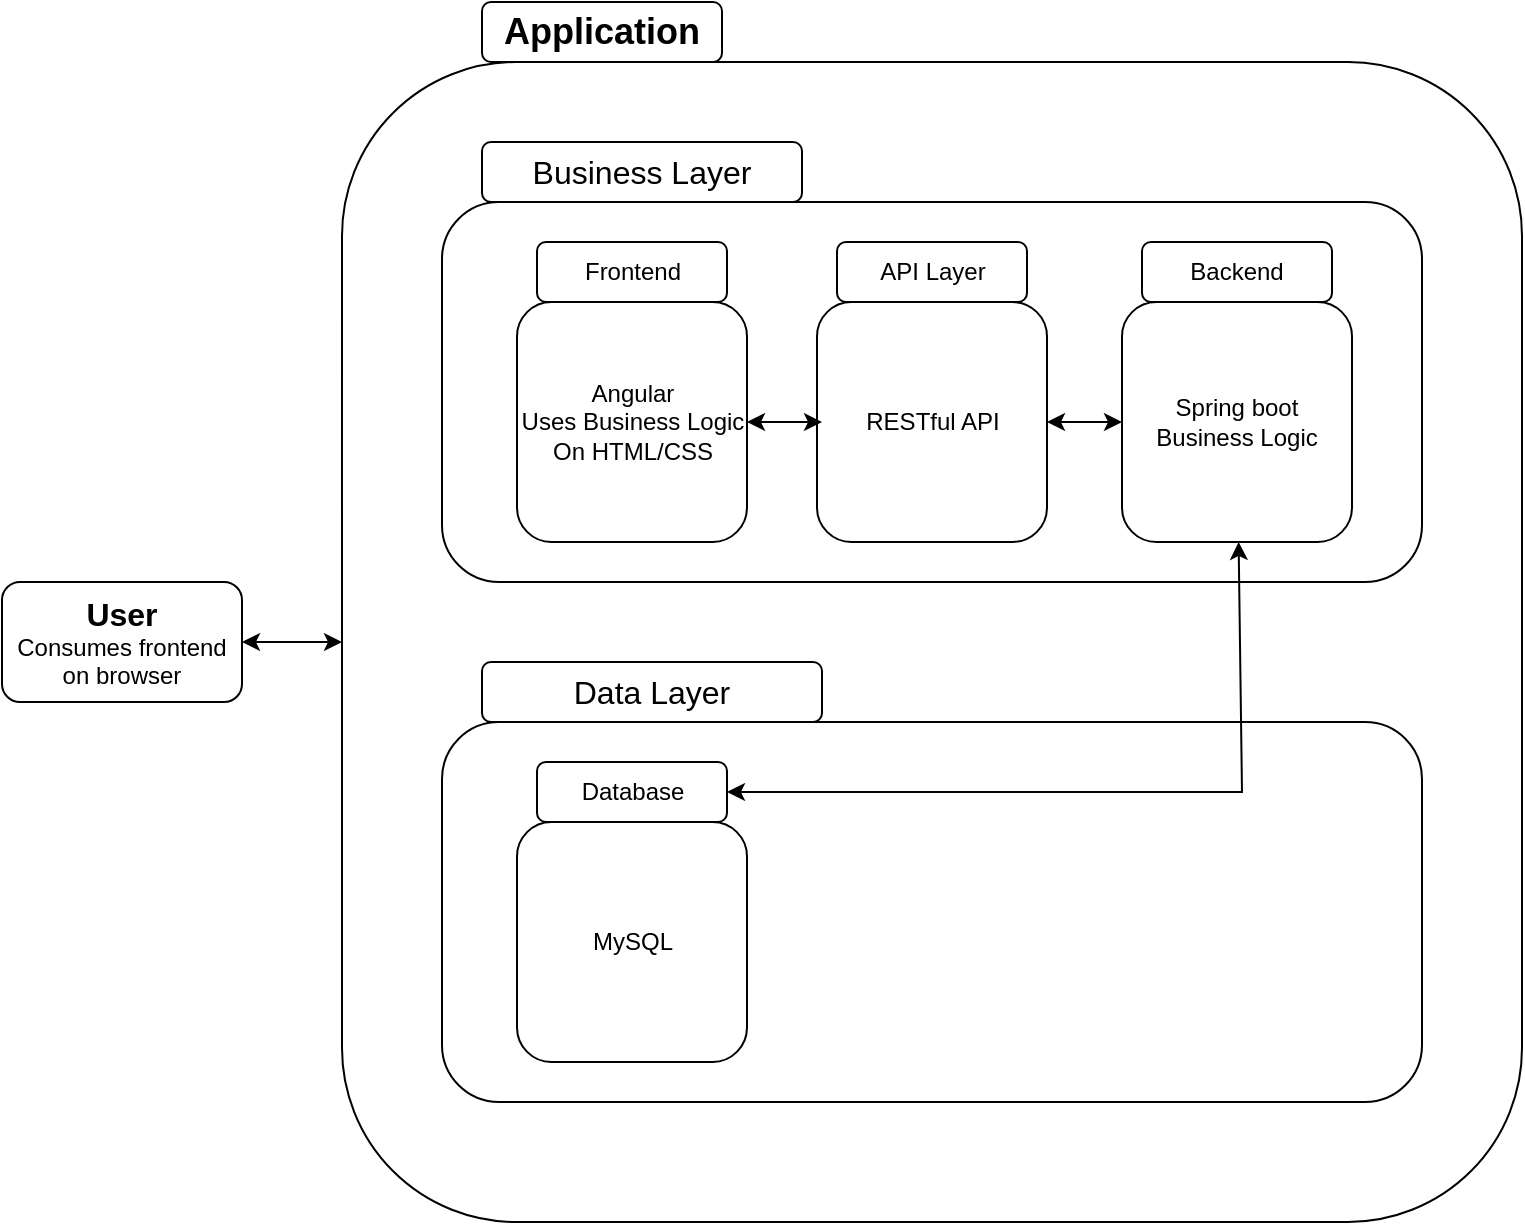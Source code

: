 <mxfile version="21.5.1" type="device">
  <diagram name="Page-1" id="oX06V1nVxl0rRtY0aloO">
    <mxGraphModel dx="1418" dy="828" grid="1" gridSize="10" guides="1" tooltips="1" connect="1" arrows="1" fold="1" page="1" pageScale="1" pageWidth="827" pageHeight="1169" math="0" shadow="0">
      <root>
        <mxCell id="0" />
        <mxCell id="1" parent="0" />
        <mxCell id="Vn5qVq6Pfad9fbkSYJG3-1" value="&lt;font style=&quot;&quot;&gt;&lt;b style=&quot;&quot;&gt;&lt;font style=&quot;font-size: 16px;&quot;&gt;User&lt;/font&gt;&lt;/b&gt;&lt;br&gt;Consumes frontend&lt;br&gt;on browser&lt;br&gt;&lt;/font&gt;" style="rounded=1;whiteSpace=wrap;html=1;" parent="1" vertex="1">
          <mxGeometry x="40" y="390" width="120" height="60" as="geometry" />
        </mxCell>
        <mxCell id="Vn5qVq6Pfad9fbkSYJG3-2" value="" style="rounded=1;whiteSpace=wrap;html=1;" parent="1" vertex="1">
          <mxGeometry x="210" y="130" width="590" height="580" as="geometry" />
        </mxCell>
        <mxCell id="Vn5qVq6Pfad9fbkSYJG3-4" value="&lt;font style=&quot;font-size: 18px;&quot;&gt;&lt;b&gt;Application&lt;/b&gt;&lt;/font&gt;" style="rounded=1;whiteSpace=wrap;html=1;" parent="1" vertex="1">
          <mxGeometry x="280" y="100" width="120" height="30" as="geometry" />
        </mxCell>
        <mxCell id="Vn5qVq6Pfad9fbkSYJG3-6" value="" style="rounded=1;whiteSpace=wrap;html=1;" parent="1" vertex="1">
          <mxGeometry x="260" y="460" width="490" height="190" as="geometry" />
        </mxCell>
        <mxCell id="Vn5qVq6Pfad9fbkSYJG3-7" value="" style="rounded=1;whiteSpace=wrap;html=1;" parent="1" vertex="1">
          <mxGeometry x="260" y="200" width="490" height="190" as="geometry" />
        </mxCell>
        <mxCell id="Vn5qVq6Pfad9fbkSYJG3-8" value="&lt;font style=&quot;font-size: 16px;&quot;&gt;Business Layer&lt;/font&gt;" style="rounded=1;whiteSpace=wrap;html=1;" parent="1" vertex="1">
          <mxGeometry x="280" y="170" width="160" height="30" as="geometry" />
        </mxCell>
        <mxCell id="Vn5qVq6Pfad9fbkSYJG3-9" value="&lt;font style=&quot;font-size: 16px;&quot;&gt;Data Layer&lt;/font&gt;" style="rounded=1;whiteSpace=wrap;html=1;" parent="1" vertex="1">
          <mxGeometry x="280" y="430" width="170" height="30" as="geometry" />
        </mxCell>
        <mxCell id="Vn5qVq6Pfad9fbkSYJG3-10" value="" style="endArrow=classic;startArrow=classic;html=1;rounded=0;exitX=1;exitY=0.5;exitDx=0;exitDy=0;entryX=0;entryY=0.5;entryDx=0;entryDy=0;" parent="1" source="Vn5qVq6Pfad9fbkSYJG3-1" target="Vn5qVq6Pfad9fbkSYJG3-2" edge="1">
          <mxGeometry width="50" height="50" relative="1" as="geometry">
            <mxPoint x="160" y="445" as="sourcePoint" />
            <mxPoint x="210" y="395" as="targetPoint" />
          </mxGeometry>
        </mxCell>
        <mxCell id="Vn5qVq6Pfad9fbkSYJG3-11" value="RESTful API" style="rounded=1;whiteSpace=wrap;html=1;" parent="1" vertex="1">
          <mxGeometry x="447.5" y="250" width="115" height="120" as="geometry" />
        </mxCell>
        <mxCell id="Vn5qVq6Pfad9fbkSYJG3-13" value="API Layer" style="rounded=1;whiteSpace=wrap;html=1;" parent="1" vertex="1">
          <mxGeometry x="457.5" y="220" width="95" height="30" as="geometry" />
        </mxCell>
        <mxCell id="Vn5qVq6Pfad9fbkSYJG3-14" value="Spring boot&lt;br&gt;Business Logic" style="rounded=1;whiteSpace=wrap;html=1;" parent="1" vertex="1">
          <mxGeometry x="600" y="250" width="115" height="120" as="geometry" />
        </mxCell>
        <mxCell id="Vn5qVq6Pfad9fbkSYJG3-15" value="Backend" style="rounded=1;whiteSpace=wrap;html=1;" parent="1" vertex="1">
          <mxGeometry x="610" y="220" width="95" height="30" as="geometry" />
        </mxCell>
        <mxCell id="Vn5qVq6Pfad9fbkSYJG3-16" value="Angular&lt;br&gt;Uses Business Logic&lt;br&gt;On HTML/CSS" style="rounded=1;whiteSpace=wrap;html=1;" parent="1" vertex="1">
          <mxGeometry x="297.5" y="250" width="115" height="120" as="geometry" />
        </mxCell>
        <mxCell id="Vn5qVq6Pfad9fbkSYJG3-17" value="Frontend" style="rounded=1;whiteSpace=wrap;html=1;" parent="1" vertex="1">
          <mxGeometry x="307.5" y="220" width="95" height="30" as="geometry" />
        </mxCell>
        <mxCell id="Vn5qVq6Pfad9fbkSYJG3-18" value="MySQL" style="rounded=1;whiteSpace=wrap;html=1;" parent="1" vertex="1">
          <mxGeometry x="297.5" y="510" width="115" height="120" as="geometry" />
        </mxCell>
        <mxCell id="Vn5qVq6Pfad9fbkSYJG3-19" value="Database" style="rounded=1;whiteSpace=wrap;html=1;" parent="1" vertex="1">
          <mxGeometry x="307.5" y="480" width="95" height="30" as="geometry" />
        </mxCell>
        <mxCell id="Vn5qVq6Pfad9fbkSYJG3-22" value="" style="endArrow=classic;startArrow=classic;html=1;rounded=0;" parent="1" source="Vn5qVq6Pfad9fbkSYJG3-19" target="Vn5qVq6Pfad9fbkSYJG3-14" edge="1">
          <mxGeometry width="50" height="50" relative="1" as="geometry">
            <mxPoint x="390" y="450" as="sourcePoint" />
            <mxPoint x="440" y="400" as="targetPoint" />
            <Array as="points">
              <mxPoint x="660" y="495" />
            </Array>
          </mxGeometry>
        </mxCell>
        <mxCell id="Vn5qVq6Pfad9fbkSYJG3-23" value="" style="endArrow=classic;startArrow=classic;html=1;rounded=0;entryX=0;entryY=0.5;entryDx=0;entryDy=0;exitX=1;exitY=0.5;exitDx=0;exitDy=0;" parent="1" source="Vn5qVq6Pfad9fbkSYJG3-11" target="Vn5qVq6Pfad9fbkSYJG3-14" edge="1">
          <mxGeometry width="50" height="50" relative="1" as="geometry">
            <mxPoint x="390" y="450" as="sourcePoint" />
            <mxPoint x="440" y="400" as="targetPoint" />
          </mxGeometry>
        </mxCell>
        <mxCell id="Vn5qVq6Pfad9fbkSYJG3-24" value="" style="endArrow=classic;startArrow=classic;html=1;rounded=0;" parent="1" source="Vn5qVq6Pfad9fbkSYJG3-16" edge="1">
          <mxGeometry width="50" height="50" relative="1" as="geometry">
            <mxPoint x="573" y="320" as="sourcePoint" />
            <mxPoint x="450" y="310" as="targetPoint" />
          </mxGeometry>
        </mxCell>
      </root>
    </mxGraphModel>
  </diagram>
</mxfile>
